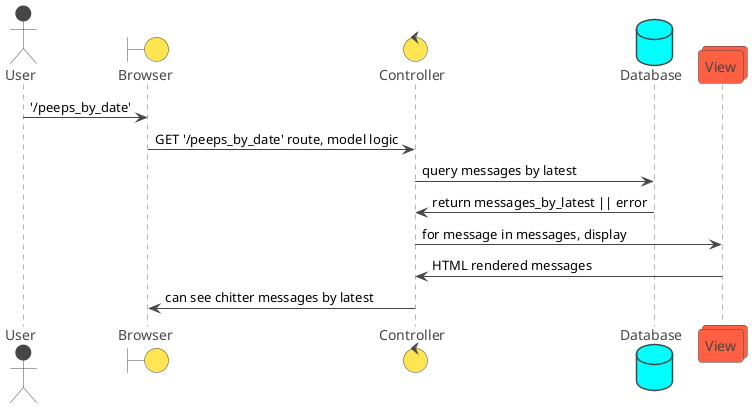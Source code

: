 
       ┌─┐
       ║"│
       └┬┘
       ┌┼┐
        │            ┌───────┐                               ┌──────────┐                         ┌────────┐          ┌────┐
       ┌┴┐           │Browser│                               │Controller│                         │Database│          │View│
      User           └───┬───┘                               └────┬─────┘                         └───┬────┘          └────┘
       │ '/peeps_by_date'│                                        │                                   │                 │
       │ ────────────────>                                        │                                   │                 │
       │                 │                                        │                                   │                 │
       │                 │ GET '/peeps_by_date' route, model logic│                                   │                 │
       │                 │ ───────────────────────────────────────>                                   │                 │
       │                 │                                        │                                   │                 │
       │                 │                                        │      query messages by latest     │                 │
       │                 │                                        │ ──────────────────────────────────>                 │
       │                 │                                        │                                   │                 │
       │                 │                                        │ return messages_by_latest || error│                 │
       │                 │                                        │ <──────────────────────────────────                 │
       │                 │                                        │                                   │                 │
       │                 │                                        │           for message in messages, display          │
       │                 │                                        │ ────────────────────────────────────────────────────>
       │                 │                                        │                                   │                 │
       │                 │                                        │                HTML rendered messages               │
       │                 │                                        │ <────────────────────────────────────────────────────
       │                 │                                        │                                   │                 │
       │                 │   can see chitter messages by latest   │                                   │                 │
       │                 │ <───────────────────────────────────────                                   │                 │
      User           ┌───┴───┐                               ┌────┴─────┐                         ┌───┴────┐          ┌────┐
       ┌─┐           │Browser│                               │Controller│                         │Database│          │View│
       ║"│           └───────┘                               └──────────┘                         └────────┘          └────┘
       └┬┘
       ┌┼┐
        │
       ┌┴┐

@startuml

!theme vibrant

actor User
boundary Browser
control Controller
database Database
collections View

User -> Browser : '/peeps_by_date'
Browser -> Controller : GET '/peeps_by_date' route, model logic
Controller -> Database : query messages by latest
Database -> Controller : return messages_by_latest || error
Controller -> View : for message in messages, display
View -> Controller : HTML rendered messages
Controller -> Browser : can see chitter messages by latest

@enduml
